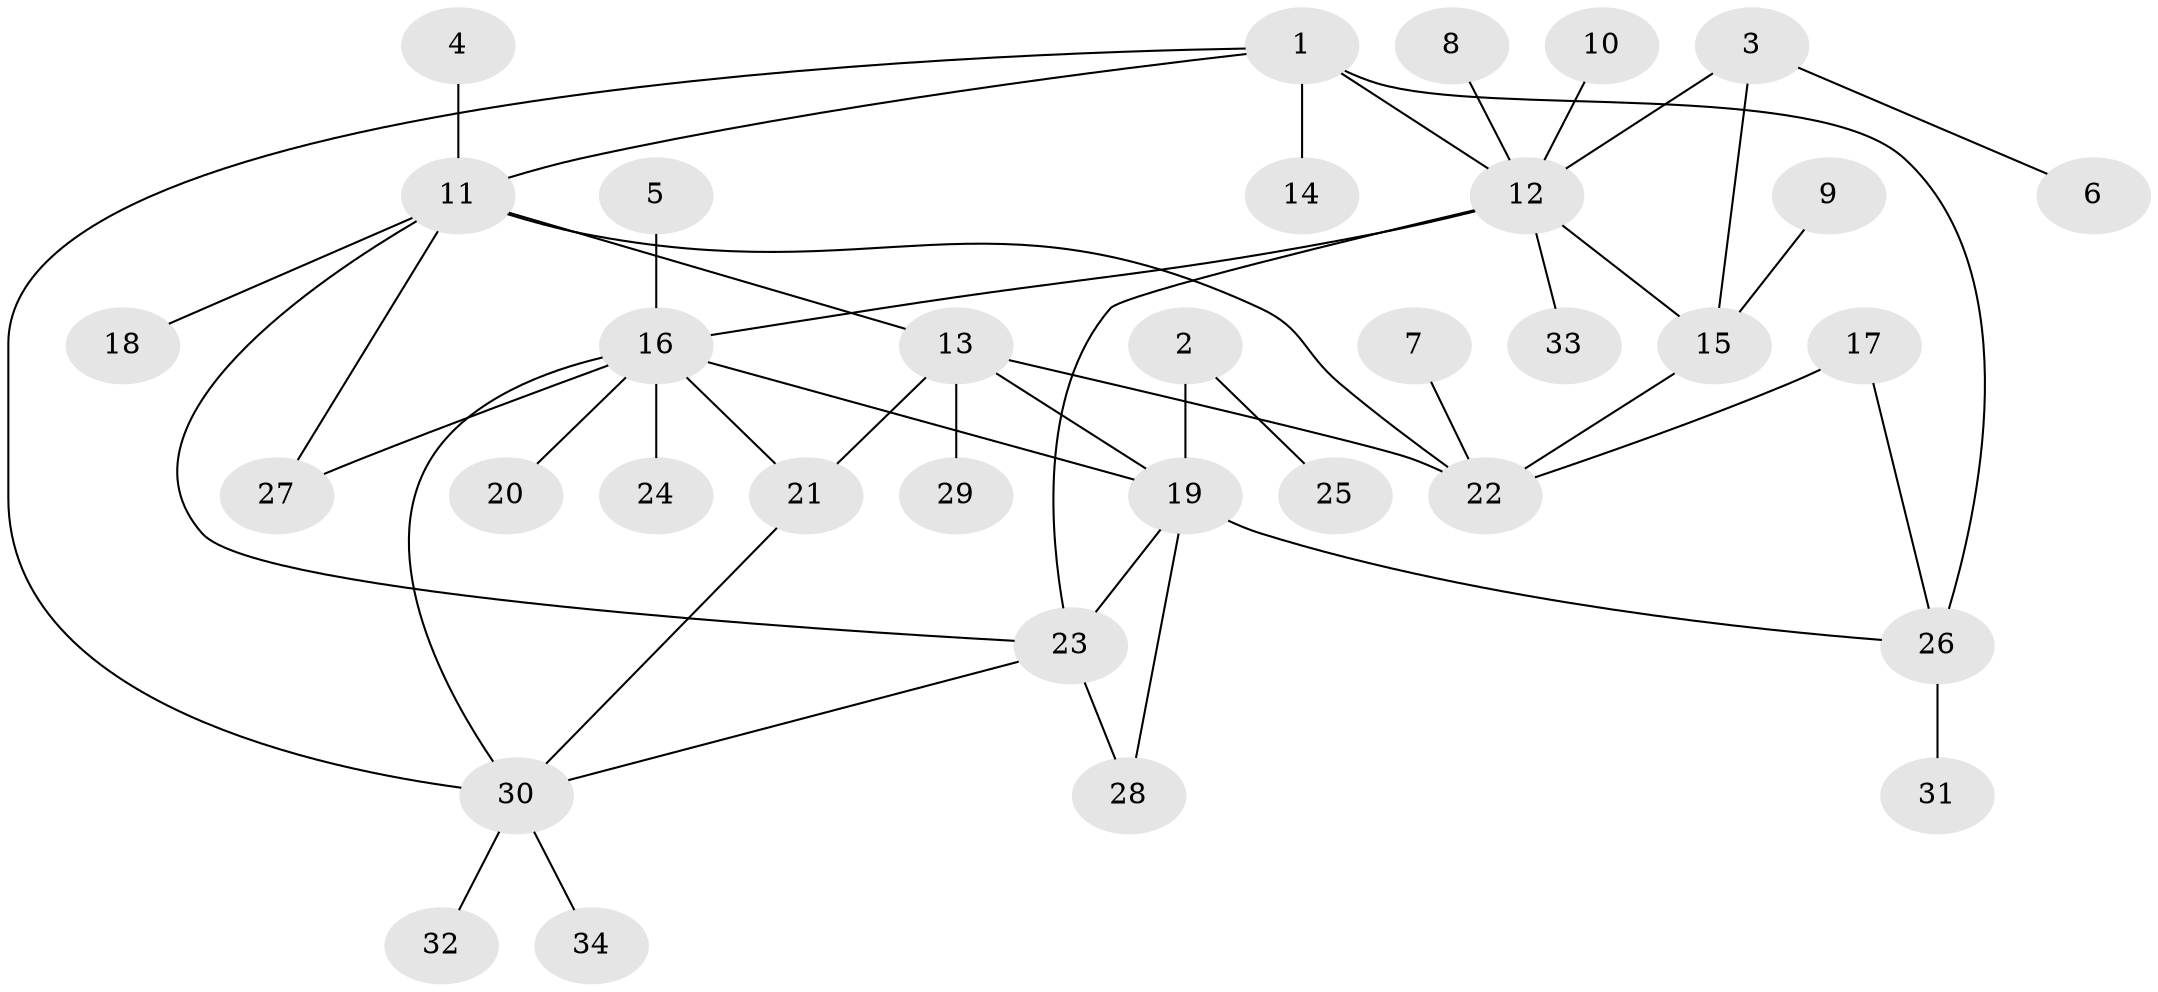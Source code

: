 // original degree distribution, {4: 0.08823529411764706, 8: 0.029411764705882353, 6: 0.029411764705882353, 10: 0.029411764705882353, 5: 0.014705882352941176, 7: 0.014705882352941176, 9: 0.014705882352941176, 3: 0.04411764705882353, 2: 0.17647058823529413, 1: 0.5588235294117647}
// Generated by graph-tools (version 1.1) at 2025/37/03/04/25 23:37:50]
// undirected, 34 vertices, 47 edges
graph export_dot {
  node [color=gray90,style=filled];
  1;
  2;
  3;
  4;
  5;
  6;
  7;
  8;
  9;
  10;
  11;
  12;
  13;
  14;
  15;
  16;
  17;
  18;
  19;
  20;
  21;
  22;
  23;
  24;
  25;
  26;
  27;
  28;
  29;
  30;
  31;
  32;
  33;
  34;
  1 -- 11 [weight=1.0];
  1 -- 12 [weight=1.0];
  1 -- 14 [weight=1.0];
  1 -- 26 [weight=2.0];
  1 -- 30 [weight=1.0];
  2 -- 19 [weight=1.0];
  2 -- 25 [weight=1.0];
  3 -- 6 [weight=1.0];
  3 -- 12 [weight=1.0];
  3 -- 15 [weight=1.0];
  4 -- 11 [weight=1.0];
  5 -- 16 [weight=1.0];
  7 -- 22 [weight=1.0];
  8 -- 12 [weight=1.0];
  9 -- 15 [weight=1.0];
  10 -- 12 [weight=1.0];
  11 -- 13 [weight=1.0];
  11 -- 18 [weight=1.0];
  11 -- 22 [weight=1.0];
  11 -- 23 [weight=1.0];
  11 -- 27 [weight=1.0];
  12 -- 15 [weight=1.0];
  12 -- 16 [weight=1.0];
  12 -- 23 [weight=1.0];
  12 -- 33 [weight=1.0];
  13 -- 19 [weight=1.0];
  13 -- 21 [weight=1.0];
  13 -- 22 [weight=1.0];
  13 -- 29 [weight=1.0];
  15 -- 22 [weight=1.0];
  16 -- 19 [weight=1.0];
  16 -- 20 [weight=1.0];
  16 -- 21 [weight=1.0];
  16 -- 24 [weight=1.0];
  16 -- 27 [weight=1.0];
  16 -- 30 [weight=1.0];
  17 -- 22 [weight=1.0];
  17 -- 26 [weight=1.0];
  19 -- 23 [weight=1.0];
  19 -- 26 [weight=1.0];
  19 -- 28 [weight=1.0];
  21 -- 30 [weight=1.0];
  23 -- 28 [weight=1.0];
  23 -- 30 [weight=1.0];
  26 -- 31 [weight=1.0];
  30 -- 32 [weight=1.0];
  30 -- 34 [weight=1.0];
}
